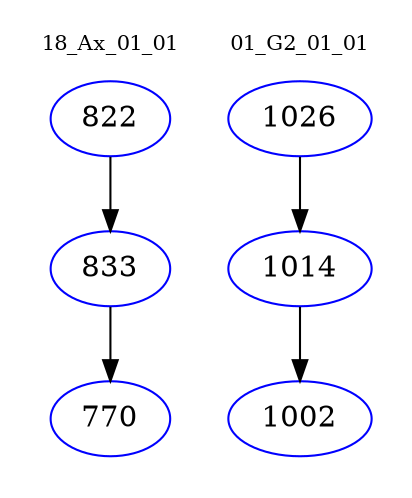 digraph{
subgraph cluster_0 {
color = white
label = "18_Ax_01_01";
fontsize=10;
T0_822 [label="822", color="blue"]
T0_822 -> T0_833 [color="black"]
T0_833 [label="833", color="blue"]
T0_833 -> T0_770 [color="black"]
T0_770 [label="770", color="blue"]
}
subgraph cluster_1 {
color = white
label = "01_G2_01_01";
fontsize=10;
T1_1026 [label="1026", color="blue"]
T1_1026 -> T1_1014 [color="black"]
T1_1014 [label="1014", color="blue"]
T1_1014 -> T1_1002 [color="black"]
T1_1002 [label="1002", color="blue"]
}
}
